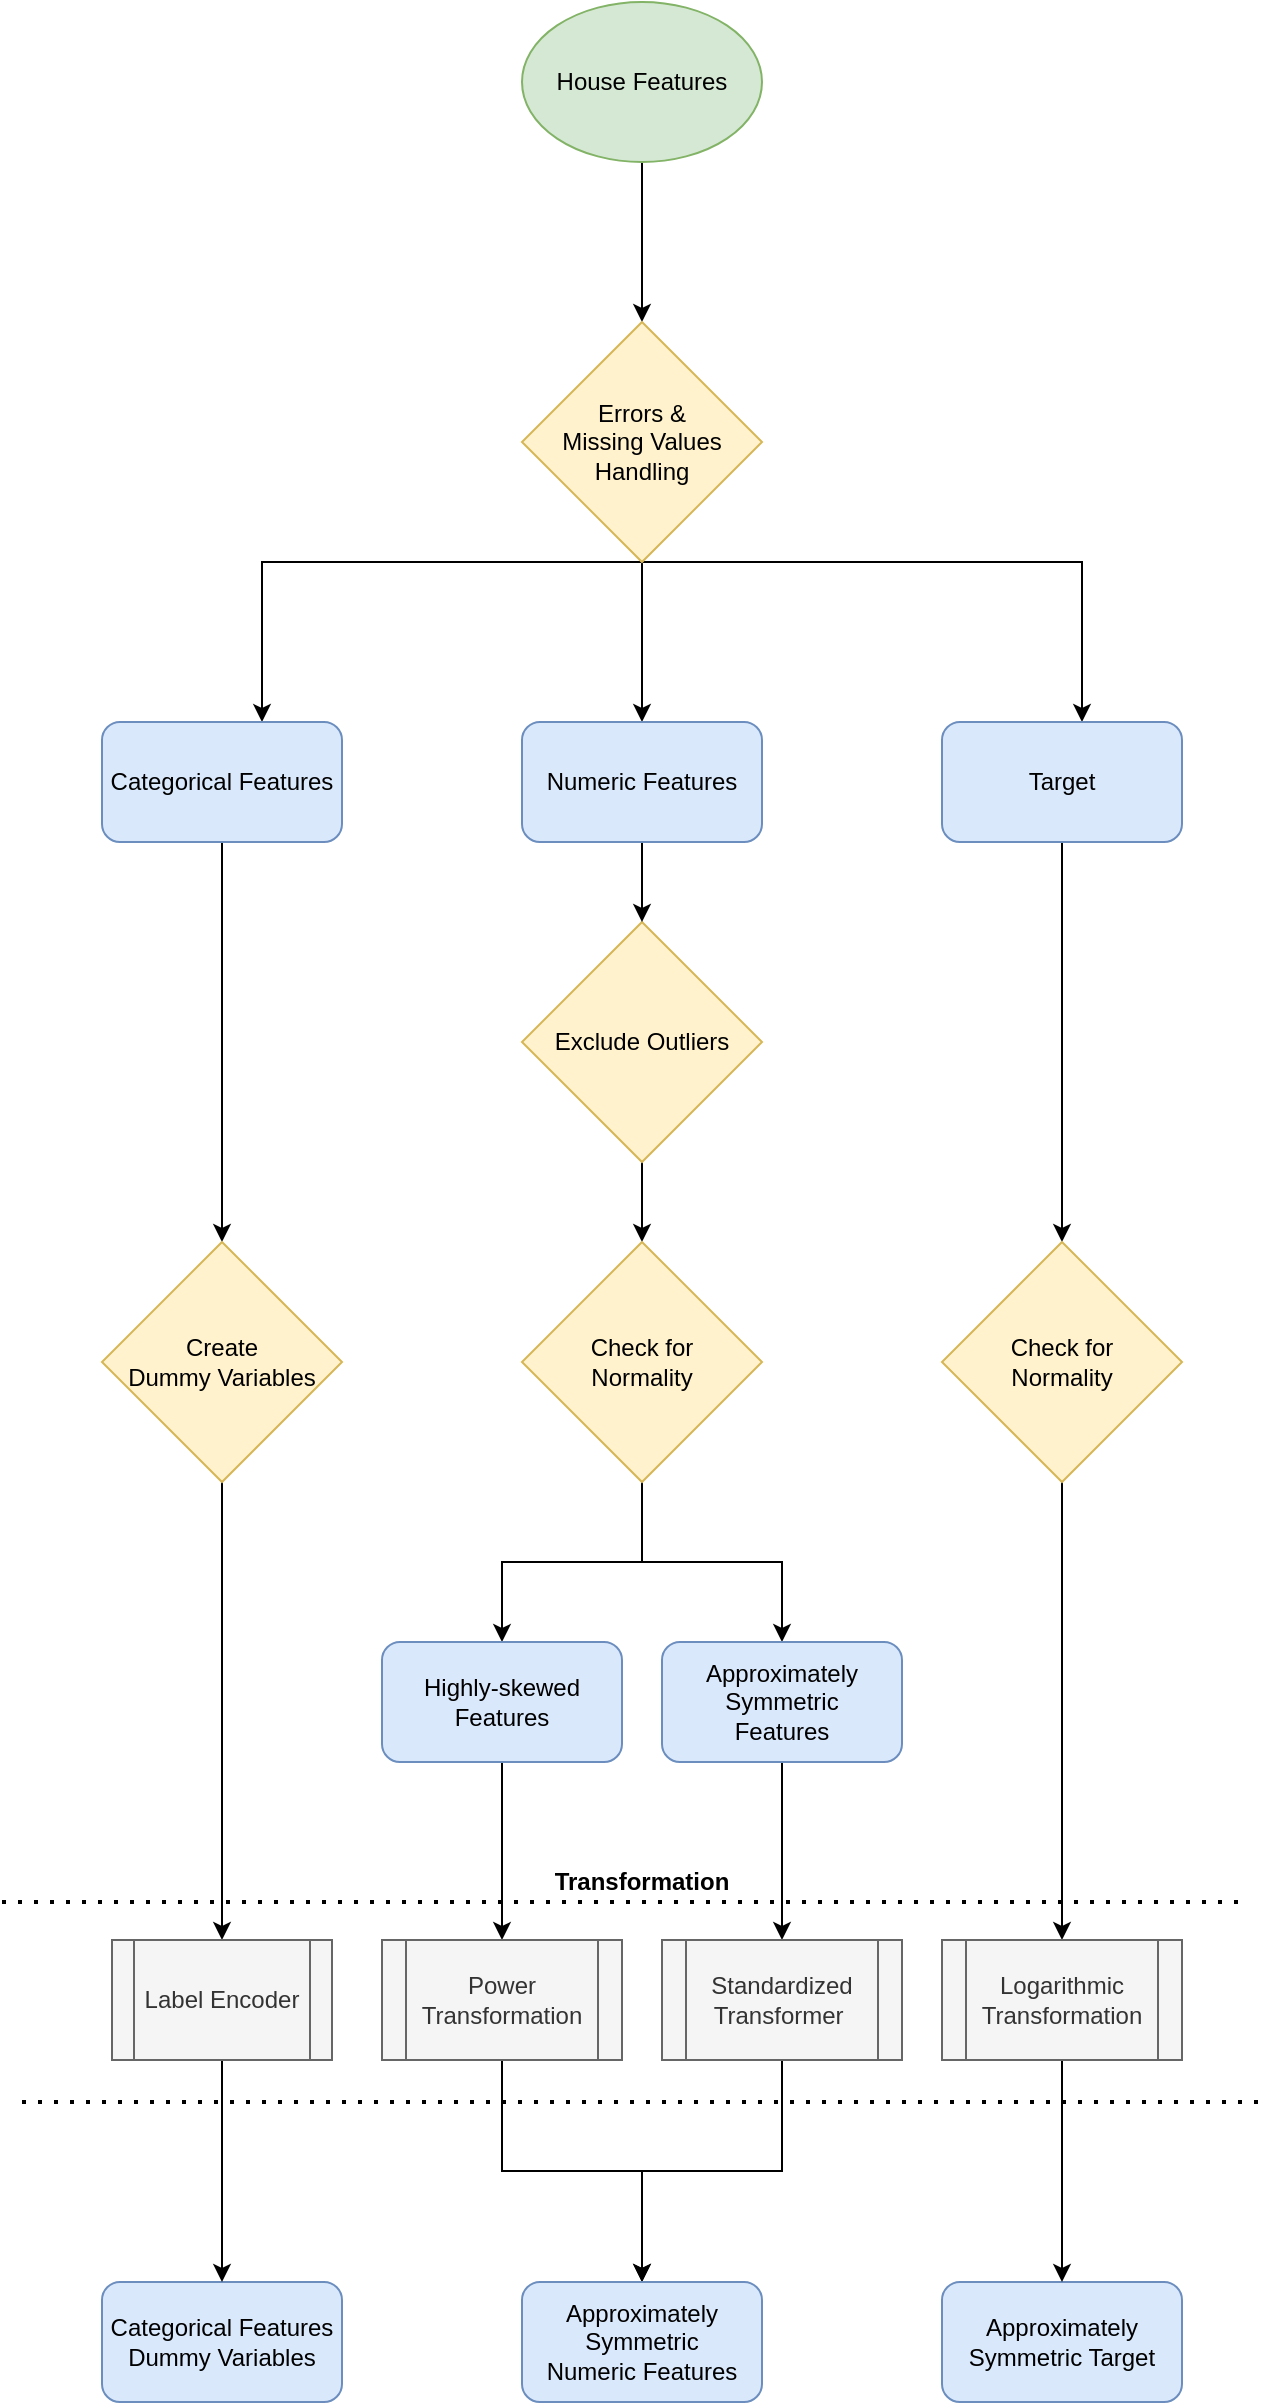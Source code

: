 <mxfile version="14.4.2" type="device"><diagram id="C5RBs43oDa-KdzZeNtuy" name="Page-1"><mxGraphModel dx="2031" dy="1094" grid="1" gridSize="10" guides="1" tooltips="1" connect="1" arrows="1" fold="1" page="1" pageScale="1" pageWidth="1200" pageHeight="1920" math="0" shadow="0"><root><mxCell id="WIyWlLk6GJQsqaUBKTNV-0"/><mxCell id="WIyWlLk6GJQsqaUBKTNV-1" parent="WIyWlLk6GJQsqaUBKTNV-0"/><mxCell id="4L7uaHuFP1rGsOVrhmq--17" style="edgeStyle=orthogonalEdgeStyle;rounded=0;orthogonalLoop=1;jettySize=auto;html=1;" edge="1" parent="WIyWlLk6GJQsqaUBKTNV-1" source="4L7uaHuFP1rGsOVrhmq--1" target="4L7uaHuFP1rGsOVrhmq--2"><mxGeometry relative="1" as="geometry"/></mxCell><mxCell id="4L7uaHuFP1rGsOVrhmq--1" value="House Features" style="ellipse;whiteSpace=wrap;html=1;fillColor=#d5e8d4;strokeColor=#82b366;" vertex="1" parent="WIyWlLk6GJQsqaUBKTNV-1"><mxGeometry x="380" width="120" height="80" as="geometry"/></mxCell><mxCell id="4L7uaHuFP1rGsOVrhmq--18" style="edgeStyle=orthogonalEdgeStyle;rounded=0;orthogonalLoop=1;jettySize=auto;html=1;" edge="1" parent="WIyWlLk6GJQsqaUBKTNV-1" source="4L7uaHuFP1rGsOVrhmq--2" target="4L7uaHuFP1rGsOVrhmq--12"><mxGeometry relative="1" as="geometry"><Array as="points"><mxPoint x="250" y="280"/></Array></mxGeometry></mxCell><mxCell id="4L7uaHuFP1rGsOVrhmq--19" style="edgeStyle=orthogonalEdgeStyle;rounded=0;orthogonalLoop=1;jettySize=auto;html=1;" edge="1" parent="WIyWlLk6GJQsqaUBKTNV-1" source="4L7uaHuFP1rGsOVrhmq--2" target="4L7uaHuFP1rGsOVrhmq--13"><mxGeometry relative="1" as="geometry"/></mxCell><mxCell id="4L7uaHuFP1rGsOVrhmq--46" style="edgeStyle=orthogonalEdgeStyle;rounded=0;orthogonalLoop=1;jettySize=auto;html=1;" edge="1" parent="WIyWlLk6GJQsqaUBKTNV-1" source="4L7uaHuFP1rGsOVrhmq--2" target="4L7uaHuFP1rGsOVrhmq--29"><mxGeometry relative="1" as="geometry"><Array as="points"><mxPoint x="660" y="280"/></Array></mxGeometry></mxCell><mxCell id="4L7uaHuFP1rGsOVrhmq--2" value="Errors &amp;amp; &lt;br&gt;Missing Values Handling" style="rhombus;whiteSpace=wrap;html=1;fillColor=#fff2cc;strokeColor=#d6b656;" vertex="1" parent="WIyWlLk6GJQsqaUBKTNV-1"><mxGeometry x="380" y="160" width="120" height="120" as="geometry"/></mxCell><mxCell id="4L7uaHuFP1rGsOVrhmq--23" style="edgeStyle=orthogonalEdgeStyle;rounded=0;orthogonalLoop=1;jettySize=auto;html=1;" edge="1" parent="WIyWlLk6GJQsqaUBKTNV-1" source="4L7uaHuFP1rGsOVrhmq--4" target="4L7uaHuFP1rGsOVrhmq--6"><mxGeometry relative="1" as="geometry"/></mxCell><mxCell id="4L7uaHuFP1rGsOVrhmq--4" value="Exclude Outliers" style="rhombus;whiteSpace=wrap;html=1;fillColor=#fff2cc;strokeColor=#d6b656;" vertex="1" parent="WIyWlLk6GJQsqaUBKTNV-1"><mxGeometry x="380" y="460" width="120" height="120" as="geometry"/></mxCell><mxCell id="4L7uaHuFP1rGsOVrhmq--24" style="edgeStyle=orthogonalEdgeStyle;rounded=0;orthogonalLoop=1;jettySize=auto;html=1;exitX=0.5;exitY=1;exitDx=0;exitDy=0;" edge="1" parent="WIyWlLk6GJQsqaUBKTNV-1" source="4L7uaHuFP1rGsOVrhmq--6" target="4L7uaHuFP1rGsOVrhmq--7"><mxGeometry relative="1" as="geometry"/></mxCell><mxCell id="4L7uaHuFP1rGsOVrhmq--25" style="edgeStyle=orthogonalEdgeStyle;rounded=0;orthogonalLoop=1;jettySize=auto;html=1;" edge="1" parent="WIyWlLk6GJQsqaUBKTNV-1" source="4L7uaHuFP1rGsOVrhmq--6" target="4L7uaHuFP1rGsOVrhmq--8"><mxGeometry relative="1" as="geometry"/></mxCell><mxCell id="4L7uaHuFP1rGsOVrhmq--6" value="Check for &lt;br&gt;Normality" style="rhombus;whiteSpace=wrap;html=1;fillColor=#fff2cc;strokeColor=#d6b656;" vertex="1" parent="WIyWlLk6GJQsqaUBKTNV-1"><mxGeometry x="380" y="620" width="120" height="120" as="geometry"/></mxCell><mxCell id="4L7uaHuFP1rGsOVrhmq--47" style="edgeStyle=orthogonalEdgeStyle;rounded=0;orthogonalLoop=1;jettySize=auto;html=1;" edge="1" parent="WIyWlLk6GJQsqaUBKTNV-1" source="4L7uaHuFP1rGsOVrhmq--7" target="4L7uaHuFP1rGsOVrhmq--39"><mxGeometry relative="1" as="geometry"/></mxCell><mxCell id="4L7uaHuFP1rGsOVrhmq--7" value="Highly-skewed Features&lt;span style=&quot;color: rgba(0 , 0 , 0 , 0) ; font-family: monospace ; font-size: 0px&quot;&gt;%3CmxGraphModel%3E%3Croot%3E%3CmxCell%20id%3D%220%22%2F%3E%3CmxCell%20id%3D%221%22%20parent%3D%220%22%2F%3E%3CmxCell%20id%3D%222%22%20value%3D%22Exclude%20Outliers%22%20style%3D%22rhombus%3BwhiteSpace%3Dwrap%3Bhtml%3D1%3B%22%20vertex%3D%221%22%20parent%3D%221%22%3E%3CmxGeometry%20x%3D%22500%22%20y%3D%2250%22%20width%3D%22120%22%20height%3D%22120%22%20as%3D%22geometry%22%2F%3E%3C%2FmxCell%3E%3C%2Froot%3E%3C%2FmxGraphModel%3E&lt;/span&gt;" style="rounded=1;whiteSpace=wrap;html=1;fillColor=#dae8fc;strokeColor=#6c8ebf;" vertex="1" parent="WIyWlLk6GJQsqaUBKTNV-1"><mxGeometry x="310" y="820" width="120" height="60" as="geometry"/></mxCell><mxCell id="4L7uaHuFP1rGsOVrhmq--48" style="edgeStyle=orthogonalEdgeStyle;rounded=0;orthogonalLoop=1;jettySize=auto;html=1;" edge="1" parent="WIyWlLk6GJQsqaUBKTNV-1" source="4L7uaHuFP1rGsOVrhmq--8" target="4L7uaHuFP1rGsOVrhmq--41"><mxGeometry relative="1" as="geometry"/></mxCell><mxCell id="4L7uaHuFP1rGsOVrhmq--8" value="Approximately Symmetric&lt;br&gt;Features&lt;span style=&quot;color: rgba(0 , 0 , 0 , 0) ; font-family: monospace ; font-size: 0px&quot;&gt;%3CmxGraphModel%3E%3Croot%3E%3CmxCell%20id%3D%220%22%2F%3E%3CmxCell%20id%3D%221%22%20parent%3D%220%22%2F%3E%3CmxCell%20id%3D%222%22%20value%3D%22Exclude%20Outliers%22%20style%3D%22rhombus%3BwhiteSpace%3Dwrap%3Bhtml%3D1%3B%22%20vertex%3D%221%22%20parent%3D%221%22%3E%3CmxGeometry%20x%3D%22500%22%20y%3D%2250%22%20width%3D%22120%22%20height%3D%22120%22%20as%3D%22geometry%22%2F%3E%3C%2FmxCell%3E%3C%2Froot%3E%3C%2FmxGraphModel%3E&lt;/span&gt;" style="rounded=1;whiteSpace=wrap;html=1;fillColor=#dae8fc;strokeColor=#6c8ebf;" vertex="1" parent="WIyWlLk6GJQsqaUBKTNV-1"><mxGeometry x="450" y="820" width="120" height="60" as="geometry"/></mxCell><mxCell id="4L7uaHuFP1rGsOVrhmq--20" style="edgeStyle=orthogonalEdgeStyle;rounded=0;orthogonalLoop=1;jettySize=auto;html=1;" edge="1" parent="WIyWlLk6GJQsqaUBKTNV-1" source="4L7uaHuFP1rGsOVrhmq--12" target="4L7uaHuFP1rGsOVrhmq--15"><mxGeometry relative="1" as="geometry"/></mxCell><mxCell id="4L7uaHuFP1rGsOVrhmq--12" value="Categorical Features" style="rounded=1;whiteSpace=wrap;html=1;fillColor=#dae8fc;strokeColor=#6c8ebf;" vertex="1" parent="WIyWlLk6GJQsqaUBKTNV-1"><mxGeometry x="170" y="360" width="120" height="60" as="geometry"/></mxCell><mxCell id="4L7uaHuFP1rGsOVrhmq--22" style="edgeStyle=orthogonalEdgeStyle;rounded=0;orthogonalLoop=1;jettySize=auto;html=1;" edge="1" parent="WIyWlLk6GJQsqaUBKTNV-1" source="4L7uaHuFP1rGsOVrhmq--13" target="4L7uaHuFP1rGsOVrhmq--4"><mxGeometry relative="1" as="geometry"/></mxCell><mxCell id="4L7uaHuFP1rGsOVrhmq--13" value="Numeric Features" style="rounded=1;whiteSpace=wrap;html=1;fillColor=#dae8fc;strokeColor=#6c8ebf;" vertex="1" parent="WIyWlLk6GJQsqaUBKTNV-1"><mxGeometry x="380" y="360" width="120" height="60" as="geometry"/></mxCell><mxCell id="4L7uaHuFP1rGsOVrhmq--43" style="edgeStyle=orthogonalEdgeStyle;rounded=0;orthogonalLoop=1;jettySize=auto;html=1;" edge="1" parent="WIyWlLk6GJQsqaUBKTNV-1" source="4L7uaHuFP1rGsOVrhmq--15" target="4L7uaHuFP1rGsOVrhmq--42"><mxGeometry relative="1" as="geometry"/></mxCell><mxCell id="4L7uaHuFP1rGsOVrhmq--15" value="Create &lt;br&gt;Dummy Variables" style="rhombus;whiteSpace=wrap;html=1;fillColor=#fff2cc;strokeColor=#d6b656;" vertex="1" parent="WIyWlLk6GJQsqaUBKTNV-1"><mxGeometry x="170" y="620" width="120" height="120" as="geometry"/></mxCell><mxCell id="4L7uaHuFP1rGsOVrhmq--16" value="Categorical Features Dummy Variables" style="rounded=1;whiteSpace=wrap;html=1;fillColor=#dae8fc;strokeColor=#6c8ebf;" vertex="1" parent="WIyWlLk6GJQsqaUBKTNV-1"><mxGeometry x="170" y="1140" width="120" height="60" as="geometry"/></mxCell><mxCell id="4L7uaHuFP1rGsOVrhmq--32" style="edgeStyle=orthogonalEdgeStyle;rounded=0;orthogonalLoop=1;jettySize=auto;html=1;" edge="1" parent="WIyWlLk6GJQsqaUBKTNV-1" source="4L7uaHuFP1rGsOVrhmq--29" target="4L7uaHuFP1rGsOVrhmq--31"><mxGeometry relative="1" as="geometry"/></mxCell><mxCell id="4L7uaHuFP1rGsOVrhmq--29" value="Target" style="rounded=1;whiteSpace=wrap;html=1;fillColor=#dae8fc;strokeColor=#6c8ebf;" vertex="1" parent="WIyWlLk6GJQsqaUBKTNV-1"><mxGeometry x="590" y="360" width="120" height="60" as="geometry"/></mxCell><mxCell id="4L7uaHuFP1rGsOVrhmq--45" style="edgeStyle=orthogonalEdgeStyle;rounded=0;orthogonalLoop=1;jettySize=auto;html=1;" edge="1" parent="WIyWlLk6GJQsqaUBKTNV-1" source="4L7uaHuFP1rGsOVrhmq--31" target="4L7uaHuFP1rGsOVrhmq--44"><mxGeometry relative="1" as="geometry"/></mxCell><mxCell id="4L7uaHuFP1rGsOVrhmq--31" value="Check for &lt;br&gt;Normality" style="rhombus;whiteSpace=wrap;html=1;fillColor=#fff2cc;strokeColor=#d6b656;" vertex="1" parent="WIyWlLk6GJQsqaUBKTNV-1"><mxGeometry x="590" y="620" width="120" height="120" as="geometry"/></mxCell><mxCell id="4L7uaHuFP1rGsOVrhmq--33" value="Approximately Symmetric Target" style="rounded=1;whiteSpace=wrap;html=1;fillColor=#dae8fc;strokeColor=#6c8ebf;" vertex="1" parent="WIyWlLk6GJQsqaUBKTNV-1"><mxGeometry x="590" y="1140" width="120" height="60" as="geometry"/></mxCell><mxCell id="4L7uaHuFP1rGsOVrhmq--35" value="" style="endArrow=none;dashed=1;html=1;dashPattern=1 3;strokeWidth=2;" edge="1" parent="WIyWlLk6GJQsqaUBKTNV-1"><mxGeometry width="50" height="50" relative="1" as="geometry"><mxPoint x="120" y="950" as="sourcePoint"/><mxPoint x="740" y="950" as="targetPoint"/></mxGeometry></mxCell><mxCell id="4L7uaHuFP1rGsOVrhmq--36" value="" style="endArrow=none;dashed=1;html=1;dashPattern=1 3;strokeWidth=2;" edge="1" parent="WIyWlLk6GJQsqaUBKTNV-1"><mxGeometry width="50" height="50" relative="1" as="geometry"><mxPoint x="130" y="1050" as="sourcePoint"/><mxPoint x="750" y="1050" as="targetPoint"/></mxGeometry></mxCell><mxCell id="4L7uaHuFP1rGsOVrhmq--37" value="&lt;b&gt;Transformation&lt;/b&gt;" style="text;html=1;strokeColor=none;fillColor=none;align=center;verticalAlign=middle;whiteSpace=wrap;rounded=0;" vertex="1" parent="WIyWlLk6GJQsqaUBKTNV-1"><mxGeometry x="380" y="930" width="120" height="20" as="geometry"/></mxCell><mxCell id="4L7uaHuFP1rGsOVrhmq--52" style="edgeStyle=orthogonalEdgeStyle;rounded=0;orthogonalLoop=1;jettySize=auto;html=1;" edge="1" parent="WIyWlLk6GJQsqaUBKTNV-1" source="4L7uaHuFP1rGsOVrhmq--39" target="4L7uaHuFP1rGsOVrhmq--51"><mxGeometry relative="1" as="geometry"/></mxCell><mxCell id="4L7uaHuFP1rGsOVrhmq--39" value="Power Transformation" style="shape=process;whiteSpace=wrap;html=1;backgroundOutline=1;fillColor=#f5f5f5;strokeColor=#666666;fontColor=#333333;" vertex="1" parent="WIyWlLk6GJQsqaUBKTNV-1"><mxGeometry x="310" y="969" width="120" height="60" as="geometry"/></mxCell><mxCell id="4L7uaHuFP1rGsOVrhmq--53" style="edgeStyle=orthogonalEdgeStyle;rounded=0;orthogonalLoop=1;jettySize=auto;html=1;" edge="1" parent="WIyWlLk6GJQsqaUBKTNV-1" source="4L7uaHuFP1rGsOVrhmq--41" target="4L7uaHuFP1rGsOVrhmq--51"><mxGeometry relative="1" as="geometry"/></mxCell><mxCell id="4L7uaHuFP1rGsOVrhmq--41" value="Standardized Transformer&amp;nbsp;" style="shape=process;whiteSpace=wrap;html=1;backgroundOutline=1;fillColor=#f5f5f5;strokeColor=#666666;fontColor=#333333;" vertex="1" parent="WIyWlLk6GJQsqaUBKTNV-1"><mxGeometry x="450" y="969" width="120" height="60" as="geometry"/></mxCell><mxCell id="4L7uaHuFP1rGsOVrhmq--49" style="edgeStyle=orthogonalEdgeStyle;rounded=0;orthogonalLoop=1;jettySize=auto;html=1;" edge="1" parent="WIyWlLk6GJQsqaUBKTNV-1" source="4L7uaHuFP1rGsOVrhmq--42" target="4L7uaHuFP1rGsOVrhmq--16"><mxGeometry relative="1" as="geometry"/></mxCell><mxCell id="4L7uaHuFP1rGsOVrhmq--42" value="Label Encoder" style="shape=process;whiteSpace=wrap;html=1;backgroundOutline=1;fillColor=#f5f5f5;strokeColor=#666666;fontColor=#333333;" vertex="1" parent="WIyWlLk6GJQsqaUBKTNV-1"><mxGeometry x="175" y="969" width="110" height="60" as="geometry"/></mxCell><mxCell id="4L7uaHuFP1rGsOVrhmq--50" style="edgeStyle=orthogonalEdgeStyle;rounded=0;orthogonalLoop=1;jettySize=auto;html=1;" edge="1" parent="WIyWlLk6GJQsqaUBKTNV-1" source="4L7uaHuFP1rGsOVrhmq--44" target="4L7uaHuFP1rGsOVrhmq--33"><mxGeometry relative="1" as="geometry"/></mxCell><mxCell id="4L7uaHuFP1rGsOVrhmq--44" value="Logarithmic Transformation" style="shape=process;whiteSpace=wrap;html=1;backgroundOutline=1;fillColor=#f5f5f5;strokeColor=#666666;fontColor=#333333;" vertex="1" parent="WIyWlLk6GJQsqaUBKTNV-1"><mxGeometry x="590" y="969" width="120" height="60" as="geometry"/></mxCell><mxCell id="4L7uaHuFP1rGsOVrhmq--51" value="Approximately Symmetric &lt;br&gt;Numeric Features" style="rounded=1;whiteSpace=wrap;html=1;fillColor=#dae8fc;strokeColor=#6c8ebf;" vertex="1" parent="WIyWlLk6GJQsqaUBKTNV-1"><mxGeometry x="380" y="1140" width="120" height="60" as="geometry"/></mxCell></root></mxGraphModel></diagram></mxfile>